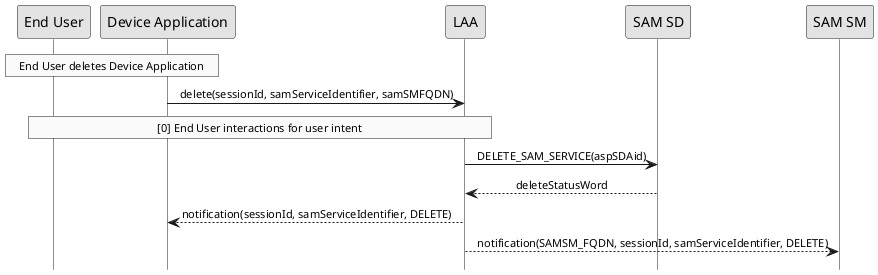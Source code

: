 @startuml

hide footbox
skinparam sequenceMessageAlign center
skinparam sequenceArrowFontSize 11
skinparam noteFontSize 11
skinparam monochrome true
skinparam lifelinestrategy solid
 
rnote over "End User", "Device Application"
     End User deletes Device Application
end rnote

"Device Application" -> LAA : delete(sessionId, samServiceIdentifier, samSMFQDN)

rnote over "LAA", "End User"
     [0] End User interactions for user intent
end rnote
 
"LAA" -> "SAM SD" : DELETE_SAM_SERVICE(aspSDAid) 
"SAM SD" --> LAA : deleteStatusWord

 
LAA --> "Device Application" : notification(sessionId, samServiceIdentifier, DELETE)
 
LAA --> "SAM SM" : notification(SAMSM_FQDN, sessionId, samServiceIdentifier, DELETE)
@enduml
